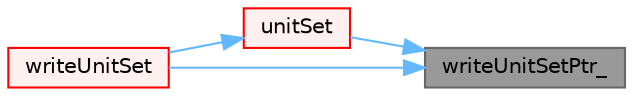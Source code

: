 digraph "writeUnitSetPtr_"
{
 // LATEX_PDF_SIZE
  bgcolor="transparent";
  edge [fontname=Helvetica,fontsize=10,labelfontname=Helvetica,labelfontsize=10];
  node [fontname=Helvetica,fontsize=10,shape=box,height=0.2,width=0.4];
  rankdir="RL";
  Node1 [id="Node000001",label="writeUnitSetPtr_",height=0.2,width=0.4,color="gray40", fillcolor="grey60", style="filled", fontcolor="black",tooltip=" "];
  Node1 -> Node2 [id="edge1_Node000001_Node000002",dir="back",color="steelblue1",style="solid",tooltip=" "];
  Node2 [id="Node000002",label="unitSet",height=0.2,width=0.4,color="red", fillcolor="#FFF0F0", style="filled",URL="$namespaceFoam.html#a86ae6ae2ab61e05a912b83008116a04e",tooltip=" "];
  Node2 -> Node5 [id="edge2_Node000002_Node000005",dir="back",color="steelblue1",style="solid",tooltip=" "];
  Node5 [id="Node000005",label="writeUnitSet",height=0.2,width=0.4,color="red", fillcolor="#FFF0F0", style="filled",URL="$namespaceFoam.html#ab3f96269d02821e0fe4aeefa4a2913fd",tooltip=" "];
  Node1 -> Node5 [id="edge3_Node000001_Node000005",dir="back",color="steelblue1",style="solid",tooltip=" "];
}
